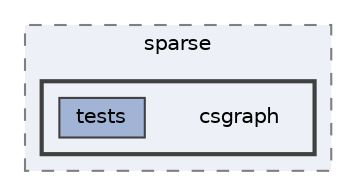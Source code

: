 digraph "/home/jam/Research/IRES-2025/dev/src/llm-scripts/testing/hypothesis-testing/hyp-env/lib/python3.12/site-packages/scipy/sparse/csgraph"
{
 // LATEX_PDF_SIZE
  bgcolor="transparent";
  edge [fontname=Helvetica,fontsize=10,labelfontname=Helvetica,labelfontsize=10];
  node [fontname=Helvetica,fontsize=10,shape=box,height=0.2,width=0.4];
  compound=true
  subgraph clusterdir_8617b9a4974da03497f27baadccb3c94 {
    graph [ bgcolor="#edf0f7", pencolor="grey50", label="sparse", fontname=Helvetica,fontsize=10 style="filled,dashed", URL="dir_8617b9a4974da03497f27baadccb3c94.html",tooltip=""]
  subgraph clusterdir_8ecdd11f6769aa2272ca27a0d7da86ba {
    graph [ bgcolor="#edf0f7", pencolor="grey25", label="", fontname=Helvetica,fontsize=10 style="filled,bold", URL="dir_8ecdd11f6769aa2272ca27a0d7da86ba.html",tooltip=""]
    dir_8ecdd11f6769aa2272ca27a0d7da86ba [shape=plaintext, label="csgraph"];
  dir_7382daf4b2110fbcc5f25711f694e09d [label="tests", fillcolor="#a2b4d6", color="grey25", style="filled", URL="dir_7382daf4b2110fbcc5f25711f694e09d.html",tooltip=""];
  }
  }
}
